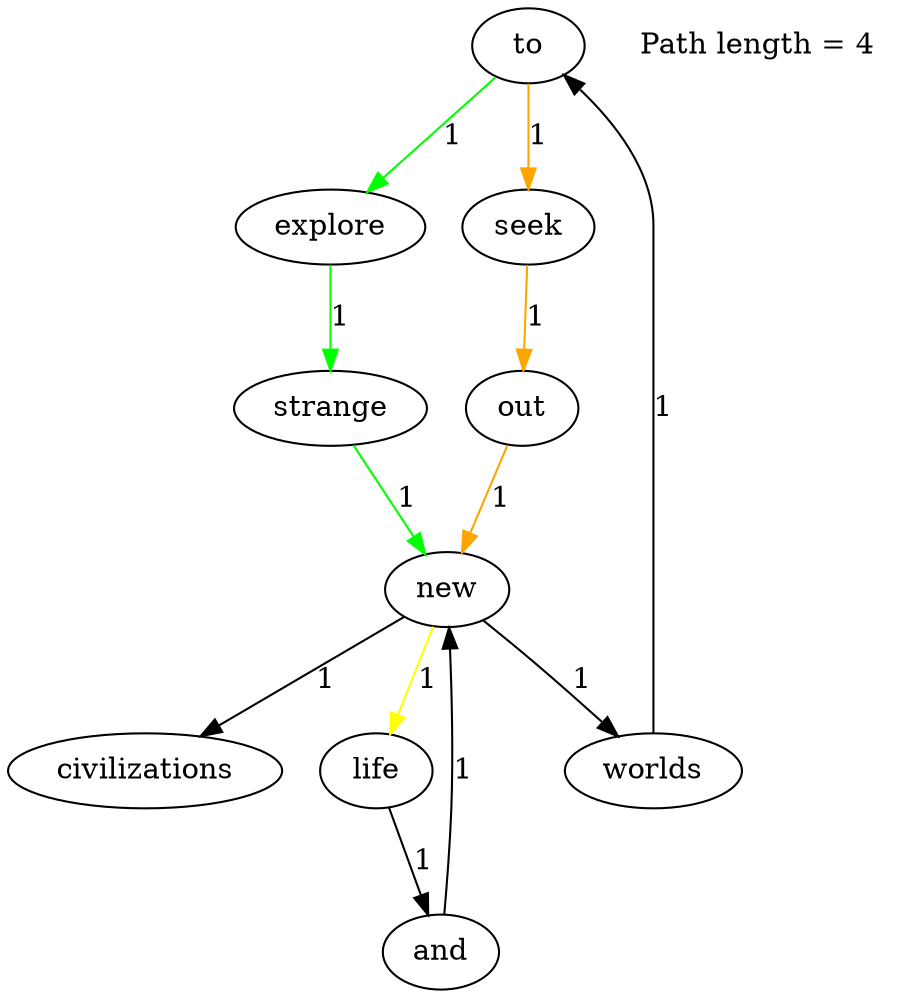 digraph G {
    "to" [root=true];
    "new" -> "worlds" [label="1"];
    "new" -> "civilizations" [label="1"];
    "new" -> "life" [label="1", color="yellow"];
    "worlds" -> "to" [label="1"];
    "explore" -> "strange" [label="1", color="green"];
    "and" -> "new" [label="1"];
    "to" -> "explore" [label="1", color="green"];
    "to" -> "seek" [label="1", color="orange"];
    "seek" -> "out" [label="1", color="orange"];
    "strange" -> "new" [label="1", color="green"];
    "life" -> "and" [label="1"];
    "out" -> "new" [label="1", color="orange"];
    "Path length = 4" [label="Path length = 4", color="black", shape=none];
}
